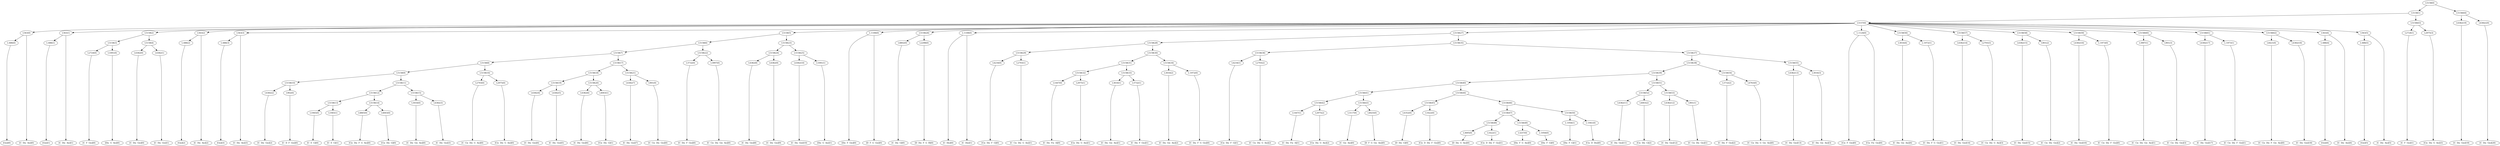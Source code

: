 digraph sample{
"L-686(0)"->"[Gis](0)"
"L563(0)"->"[C  Dis  Ais](0)"
"L563(0)"->"L-686(0)"
"L-686(1)"->"[Gis](1)"
"L563(1)"->"[C  Dis  Ais](1)"
"L563(1)"->"L-686(1)"
"L2724(0)"->"[C  F  Gis](0)"
"L1091(0)"->"[Dis  G  Ais](0)"
"L5158(3)"->"L2724(0)"
"L5158(3)"->"L1091(0)"
"L4382(0)"->"[C  Dis  Gis](0)"
"L4382(1)"->"[C  Dis  Gis](1)"
"L5158(4)"->"L4382(0)"
"L5158(4)"->"L4382(1)"
"L5158(2)"->"L5158(3)"
"L5158(2)"->"L5158(4)"
"L-686(2)"->"[Gis](2)"
"L563(2)"->"[C  Dis  Ais](2)"
"L563(2)"->"L-686(2)"
"L-686(3)"->"[Gis](3)"
"L563(3)"->"[C  Dis  Ais](3)"
"L563(3)"->"L-686(3)"
"L4382(2)"->"[C  Dis  Gis](2)"
"L902(0)"->"[C  D  F  Gis](0)"
"L5158(10)"->"L4382(2)"
"L5158(10)"->"L902(0)"
"L1945(0)"->"[C  E  G](0)"
"L1945(1)"->"[C  E  G](1)"
"L5158(13)"->"L1945(0)"
"L5158(13)"->"L1945(1)"
"L4865(0)"->"[Cis  Dis  F  G  Ais](0)"
"L4003(0)"->"[Cis  Dis  G](0)"
"L5158(14)"->"L4865(0)"
"L5158(14)"->"L4003(0)"
"L5158(12)"->"L5158(13)"
"L5158(12)"->"L5158(14)"
"L3016(0)"->"[C  Dis  Gis  Ais](0)"
"L4382(3)"->"[C  Dis  Gis](3)"
"L5158(15)"->"L3016(0)"
"L5158(15)"->"L4382(3)"
"L5158(11)"->"L5158(12)"
"L5158(11)"->"L5158(15)"
"L5158(9)"->"L5158(10)"
"L5158(9)"->"L5158(11)"
"L2793(0)"->"[C  Cis  Dis  G  Ais](0)"
"L2975(0)"->"[Cis  Dis  G  Ais](0)"
"L5158(16)"->"L2793(0)"
"L5158(16)"->"L2975(0)"
"L5158(8)"->"L5158(9)"
"L5158(8)"->"L5158(16)"
"L4382(4)"->"[C  Dis  Gis](4)"
"L4382(5)"->"[C  Dis  Gis](5)"
"L5158(19)"->"L4382(4)"
"L5158(19)"->"L4382(5)"
"L4382(6)"->"[C  Dis  Gis](6)"
"L4003(1)"->"[Cis  Dis  G](1)"
"L5158(20)"->"L4382(6)"
"L5158(20)"->"L4003(1)"
"L5158(18)"->"L5158(19)"
"L5158(18)"->"L5158(20)"
"L4382(7)"->"[C  Dis  Gis](7)"
"L901(0)"->"[C  Cis  Dis  Gis](0)"
"L5158(21)"->"L4382(7)"
"L5158(21)"->"L901(0)"
"L5158(17)"->"L5158(18)"
"L5158(17)"->"L5158(21)"
"L5158(7)"->"L5158(8)"
"L5158(7)"->"L5158(17)"
"L3732(0)"->"[C  Dis  F  Gis](0)"
"L3997(0)"->"[C  Cis  Dis  Gis  Ais](0)"
"L5158(22)"->"L3732(0)"
"L5158(22)"->"L3997(0)"
"L5158(6)"->"L5158(7)"
"L5158(6)"->"L5158(22)"
"L4382(8)"->"[C  Dis  Gis](8)"
"L4382(9)"->"[C  Dis  Gis](9)"
"L5158(24)"->"L4382(8)"
"L5158(24)"->"L4382(9)"
"L4382(10)"->"[C  Dis  Gis](10)"
"L1091(1)"->"[Dis  G  Ais](1)"
"L5158(25)"->"L4382(10)"
"L5158(25)"->"L1091(1)"
"L5158(23)"->"L5158(24)"
"L5158(23)"->"L5158(25)"
"L5158(5)"->"L5158(6)"
"L5158(5)"->"L5158(23)"
"L-1106(0)"->"[Dis  F  Gis](0)"
"L-1106(0)"->"[D  F  G  Gis](0)"
"L4802(0)"->"[C  Dis  G](0)"
"L2298(0)"->"[D  Dis  F  G  B](0)"
"L5158(26)"->"L4802(0)"
"L5158(26)"->"L2298(0)"
"L-1108(0)"->"[C  Dis](0)"
"L-1108(0)"->"[C  Dis](1)"
"L4234(0)"->"[Cis  Dis  F  G](0)"
"L2793(1)"->"[C  Cis  Dis  G  Ais](1)"
"L5158(29)"->"L4234(0)"
"L5158(29)"->"L2793(1)"
"L1447(0)"->"[C  Dis  Fis  A](0)"
"L2975(1)"->"[Cis  Dis  G  Ais](1)"
"L5158(32)"->"L1447(0)"
"L5158(32)"->"L2975(1)"
"L3016(1)"->"[C  Dis  Gis  Ais](1)"
"L3732(1)"->"[C  Dis  F  Gis](1)"
"L5158(33)"->"L3016(1)"
"L5158(33)"->"L3732(1)"
"L5158(31)"->"L5158(32)"
"L5158(31)"->"L5158(33)"
"L3016(2)"->"[C  Dis  Gis  Ais](2)"
"L-1972(0)"->"[C  Dis  F  G  Gis](0)"
"L5158(34)"->"L3016(2)"
"L5158(34)"->"L-1972(0)"
"L5158(30)"->"L5158(31)"
"L5158(30)"->"L5158(34)"
"L5158(28)"->"L5158(29)"
"L5158(28)"->"L5158(30)"
"L4234(1)"->"[Cis  Dis  F  G](1)"
"L2793(2)"->"[C  Cis  Dis  G  Ais](2)"
"L5158(36)"->"L4234(1)"
"L5158(36)"->"L2793(2)"
"L1447(1)"->"[C  Dis  Fis  A](1)"
"L2975(2)"->"[Cis  Dis  G  Ais](2)"
"L5158(42)"->"L1447(1)"
"L5158(42)"->"L2975(2)"
"L3117(0)"->"[C  Gis  Ais](0)"
"L4025(0)"->"[D  F  G  Gis  Ais](0)"
"L5158(43)"->"L3117(0)"
"L5158(43)"->"L4025(0)"
"L5158(41)"->"L5158(42)"
"L5158(41)"->"L5158(43)"
"L4352(0)"->"[D  Dis  G](0)"
"L1622(0)"->"[Cis  D  Dis  F  Gis](0)"
"L5158(45)"->"L4352(0)"
"L5158(45)"->"L1622(0)"
"L3695(0)"->"[D  Dis  G  Ais](0)"
"L1622(1)"->"[Cis  D  Dis  F  Gis](1)"
"L5158(48)"->"L3695(0)"
"L5158(48)"->"L1622(1)"
"L3257(0)"->"[Dis  F  G  Ais](0)"
"L-1956(0)"->"[Dis  F  G](0)"
"L5158(49)"->"L3257(0)"
"L5158(49)"->"L-1956(0)"
"L5158(47)"->"L5158(48)"
"L5158(47)"->"L5158(49)"
"L-1956(1)"->"[Dis  F  G](1)"
"L-1941(0)"->"[Cis  D  Dis](0)"
"L5158(50)"->"L-1956(1)"
"L5158(50)"->"L-1941(0)"
"L5158(46)"->"L5158(47)"
"L5158(46)"->"L5158(50)"
"L5158(44)"->"L5158(45)"
"L5158(44)"->"L5158(46)"
"L5158(40)"->"L5158(41)"
"L5158(40)"->"L5158(44)"
"L4382(11)"->"[C  Dis  Gis](11)"
"L4003(2)"->"[Cis  Dis  G](2)"
"L5158(52)"->"L4382(11)"
"L5158(52)"->"L4003(2)"
"L4382(12)"->"[C  Dis  Gis](12)"
"L901(1)"->"[C  Cis  Dis  Gis](1)"
"L5158(53)"->"L4382(12)"
"L5158(53)"->"L901(1)"
"L5158(51)"->"L5158(52)"
"L5158(51)"->"L5158(53)"
"L5158(39)"->"L5158(40)"
"L5158(39)"->"L5158(51)"
"L3732(2)"->"[C  Dis  F  Gis](2)"
"L4763(0)"->"[C  Cis  Dis  G  Gis  Ais](0)"
"L5158(54)"->"L3732(2)"
"L5158(54)"->"L4763(0)"
"L5158(38)"->"L5158(39)"
"L5158(38)"->"L5158(54)"
"L4382(13)"->"[C  Dis  Gis](13)"
"L3016(3)"->"[C  Dis  Gis  Ais](3)"
"L5158(55)"->"L4382(13)"
"L5158(55)"->"L3016(3)"
"L5158(37)"->"L5158(38)"
"L5158(37)"->"L5158(55)"
"L5158(35)"->"L5158(36)"
"L5158(35)"->"L5158(37)"
"L5158(27)"->"L5158(28)"
"L5158(27)"->"L5158(35)"
"L-1124(0)"->"[Cis  F  Gis](0)"
"L-1124(0)"->"[Cis  Fis  Gis](0)"
"L3016(4)"->"[C  Dis  Gis  Ais](4)"
"L-1972(1)"->"[C  Dis  F  G  Gis](1)"
"L5158(56)"->"L3016(4)"
"L5158(56)"->"L-1972(1)"
"L4382(14)"->"[C  Dis  Gis](14)"
"L2793(3)"->"[C  Cis  Dis  G  Ais](3)"
"L5158(57)"->"L4382(14)"
"L5158(57)"->"L2793(3)"
"L4382(15)"->"[C  Dis  Gis](15)"
"L901(2)"->"[C  Cis  Dis  Gis](2)"
"L5158(58)"->"L4382(15)"
"L5158(58)"->"L901(2)"
"L4382(16)"->"[C  Dis  Gis](16)"
"L-1973(0)"->"[C  Cis  Dis  F  Gis](0)"
"L5158(59)"->"L4382(16)"
"L5158(59)"->"L-1973(0)"
"L3997(1)"->"[C  Cis  Dis  Gis  Ais](1)"
"L901(3)"->"[C  Cis  Dis  Gis](3)"
"L5158(60)"->"L3997(1)"
"L5158(60)"->"L901(3)"
"L4382(17)"->"[C  Dis  Gis](17)"
"L-1973(1)"->"[C  Cis  Dis  F  Gis](1)"
"L5158(61)"->"L4382(17)"
"L5158(61)"->"L-1973(1)"
"L4421(0)"->"[C  Cis  Dis  F  Gis  Ais](0)"
"L4382(18)"->"[C  Dis  Gis](18)"
"L5158(62)"->"L4421(0)"
"L5158(62)"->"L4382(18)"
"L-686(4)"->"[Gis](4)"
"L563(4)"->"[C  Dis  Ais](4)"
"L563(4)"->"L-686(4)"
"L-686(5)"->"[Gis](5)"
"L563(5)"->"[C  Dis  Ais](5)"
"L563(5)"->"L-686(5)"
"L5157(0)"->"L563(0)"
"L5157(0)"->"L563(1)"
"L5157(0)"->"L5158(2)"
"L5157(0)"->"L563(2)"
"L5157(0)"->"L563(3)"
"L5157(0)"->"L5158(5)"
"L5157(0)"->"L-1106(0)"
"L5157(0)"->"L5158(26)"
"L5157(0)"->"L-1108(0)"
"L5157(0)"->"L5158(27)"
"L5157(0)"->"L-1124(0)"
"L5157(0)"->"L5158(56)"
"L5157(0)"->"L5158(57)"
"L5157(0)"->"L5158(58)"
"L5157(0)"->"L5158(59)"
"L5157(0)"->"L5158(60)"
"L5157(0)"->"L5158(61)"
"L5157(0)"->"L5158(62)"
"L5157(0)"->"L563(4)"
"L5157(0)"->"L563(5)"
"L2724(1)"->"[C  F  Gis](1)"
"L2975(3)"->"[Cis  Dis  G  Ais](3)"
"L5158(63)"->"L2724(1)"
"L5158(63)"->"L2975(3)"
"L5158(1)"->"L5157(0)"
"L5158(1)"->"L5158(63)"
"L4382(19)"->"[C  Dis  Gis](19)"
"L4382(20)"->"[C  Dis  Gis](20)"
"L5158(64)"->"L4382(19)"
"L5158(64)"->"L4382(20)"
"L5158(0)"->"L5158(1)"
"L5158(0)"->"L5158(64)"
{rank = min; "L5158(0)"}
{rank = same; "L5158(1)"; "L5158(64)";}
{rank = same; "L5157(0)"; "L5158(63)"; "L4382(19)"; "L4382(20)";}
{rank = same; "L563(0)"; "L563(1)"; "L5158(2)"; "L563(2)"; "L563(3)"; "L5158(5)"; "L-1106(0)"; "L5158(26)"; "L-1108(0)"; "L5158(27)"; "L-1124(0)"; "L5158(56)"; "L5158(57)"; "L5158(58)"; "L5158(59)"; "L5158(60)"; "L5158(61)"; "L5158(62)"; "L563(4)"; "L563(5)"; "L2724(1)"; "L2975(3)";}
{rank = same; "L-686(0)"; "L-686(1)"; "L5158(3)"; "L5158(4)"; "L-686(2)"; "L-686(3)"; "L5158(6)"; "L5158(23)"; "L4802(0)"; "L2298(0)"; "L5158(28)"; "L5158(35)"; "L3016(4)"; "L-1972(1)"; "L4382(14)"; "L2793(3)"; "L4382(15)"; "L901(2)"; "L4382(16)"; "L-1973(0)"; "L3997(1)"; "L901(3)"; "L4382(17)"; "L-1973(1)"; "L4421(0)"; "L4382(18)"; "L-686(4)"; "L-686(5)";}
{rank = same; "L2724(0)"; "L1091(0)"; "L4382(0)"; "L4382(1)"; "L5158(7)"; "L5158(22)"; "L5158(24)"; "L5158(25)"; "L5158(29)"; "L5158(30)"; "L5158(36)"; "L5158(37)";}
{rank = same; "L5158(8)"; "L5158(17)"; "L3732(0)"; "L3997(0)"; "L4382(8)"; "L4382(9)"; "L4382(10)"; "L1091(1)"; "L4234(0)"; "L2793(1)"; "L5158(31)"; "L5158(34)"; "L4234(1)"; "L2793(2)"; "L5158(38)"; "L5158(55)";}
{rank = same; "L5158(9)"; "L5158(16)"; "L5158(18)"; "L5158(21)"; "L5158(32)"; "L5158(33)"; "L3016(2)"; "L-1972(0)"; "L5158(39)"; "L5158(54)"; "L4382(13)"; "L3016(3)";}
{rank = same; "L5158(10)"; "L5158(11)"; "L2793(0)"; "L2975(0)"; "L5158(19)"; "L5158(20)"; "L4382(7)"; "L901(0)"; "L1447(0)"; "L2975(1)"; "L3016(1)"; "L3732(1)"; "L5158(40)"; "L5158(51)"; "L3732(2)"; "L4763(0)";}
{rank = same; "L4382(2)"; "L902(0)"; "L5158(12)"; "L5158(15)"; "L4382(4)"; "L4382(5)"; "L4382(6)"; "L4003(1)"; "L5158(41)"; "L5158(44)"; "L5158(52)"; "L5158(53)";}
{rank = same; "L5158(13)"; "L5158(14)"; "L3016(0)"; "L4382(3)"; "L5158(42)"; "L5158(43)"; "L5158(45)"; "L5158(46)"; "L4382(11)"; "L4003(2)"; "L4382(12)"; "L901(1)";}
{rank = same; "L1945(0)"; "L1945(1)"; "L4865(0)"; "L4003(0)"; "L1447(1)"; "L2975(2)"; "L3117(0)"; "L4025(0)"; "L4352(0)"; "L1622(0)"; "L5158(47)"; "L5158(50)";}
{rank = same; "L5158(48)"; "L5158(49)"; "L-1956(1)"; "L-1941(0)";}
{rank = same; "L3695(0)"; "L1622(1)"; "L3257(0)"; "L-1956(0)";}
{rank = max; "[C  Cis  Dis  F  Gis  Ais](0)"; "[C  Cis  Dis  F  Gis](0)"; "[C  Cis  Dis  F  Gis](1)"; "[C  Cis  Dis  G  Ais](0)"; "[C  Cis  Dis  G  Ais](1)"; "[C  Cis  Dis  G  Ais](2)"; "[C  Cis  Dis  G  Ais](3)"; "[C  Cis  Dis  G  Gis  Ais](0)"; "[C  Cis  Dis  Gis  Ais](0)"; "[C  Cis  Dis  Gis  Ais](1)"; "[C  Cis  Dis  Gis](0)"; "[C  Cis  Dis  Gis](1)"; "[C  Cis  Dis  Gis](2)"; "[C  Cis  Dis  Gis](3)"; "[C  D  F  Gis](0)"; "[C  Dis  Ais](0)"; "[C  Dis  Ais](1)"; "[C  Dis  Ais](2)"; "[C  Dis  Ais](3)"; "[C  Dis  Ais](4)"; "[C  Dis  Ais](5)"; "[C  Dis  F  G  Gis](0)"; "[C  Dis  F  G  Gis](1)"; "[C  Dis  F  Gis](0)"; "[C  Dis  F  Gis](1)"; "[C  Dis  F  Gis](2)"; "[C  Dis  Fis  A](0)"; "[C  Dis  Fis  A](1)"; "[C  Dis  G](0)"; "[C  Dis  Gis  Ais](0)"; "[C  Dis  Gis  Ais](1)"; "[C  Dis  Gis  Ais](2)"; "[C  Dis  Gis  Ais](3)"; "[C  Dis  Gis  Ais](4)"; "[C  Dis  Gis](0)"; "[C  Dis  Gis](1)"; "[C  Dis  Gis](10)"; "[C  Dis  Gis](11)"; "[C  Dis  Gis](12)"; "[C  Dis  Gis](13)"; "[C  Dis  Gis](14)"; "[C  Dis  Gis](15)"; "[C  Dis  Gis](16)"; "[C  Dis  Gis](17)"; "[C  Dis  Gis](18)"; "[C  Dis  Gis](19)"; "[C  Dis  Gis](2)"; "[C  Dis  Gis](20)"; "[C  Dis  Gis](3)"; "[C  Dis  Gis](4)"; "[C  Dis  Gis](5)"; "[C  Dis  Gis](6)"; "[C  Dis  Gis](7)"; "[C  Dis  Gis](8)"; "[C  Dis  Gis](9)"; "[C  Dis](0)"; "[C  Dis](1)"; "[C  E  G](0)"; "[C  E  G](1)"; "[C  F  Gis](0)"; "[C  F  Gis](1)"; "[C  Gis  Ais](0)"; "[Cis  D  Dis  F  Gis](0)"; "[Cis  D  Dis  F  Gis](1)"; "[Cis  D  Dis](0)"; "[Cis  Dis  F  G  Ais](0)"; "[Cis  Dis  F  G](0)"; "[Cis  Dis  F  G](1)"; "[Cis  Dis  G  Ais](0)"; "[Cis  Dis  G  Ais](1)"; "[Cis  Dis  G  Ais](2)"; "[Cis  Dis  G  Ais](3)"; "[Cis  Dis  G](0)"; "[Cis  Dis  G](1)"; "[Cis  Dis  G](2)"; "[Cis  F  Gis](0)"; "[Cis  Fis  Gis](0)"; "[D  Dis  F  G  B](0)"; "[D  Dis  G  Ais](0)"; "[D  Dis  G](0)"; "[D  F  G  Gis  Ais](0)"; "[D  F  G  Gis](0)"; "[Dis  F  G  Ais](0)"; "[Dis  F  G](0)"; "[Dis  F  G](1)"; "[Dis  F  Gis](0)"; "[Dis  G  Ais](0)"; "[Dis  G  Ais](1)"; "[Gis](0)"; "[Gis](1)"; "[Gis](2)"; "[Gis](3)"; "[Gis](4)"; "[Gis](5)";}
}